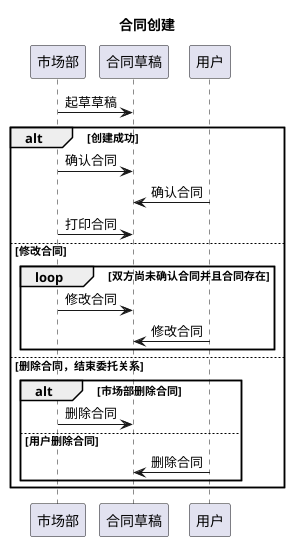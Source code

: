 @startuml 合同创建
title 合同创建

市场部->合同草稿:起草草稿

alt 创建成功

    市场部->合同草稿:确认合同
    用户->合同草稿:确认合同
    市场部->合同草稿:打印合同

else 修改合同
    loop 双方尚未确认合同并且合同存在
        市场部->合同草稿:修改合同
        用户->合同草稿:修改合同
    end

else 删除合同，结束委托关系
    alt 市场部删除合同
        市场部->合同草稿:删除合同
    else 用户删除合同
        用户->合同草稿:删除合同
    end

end
@enduml